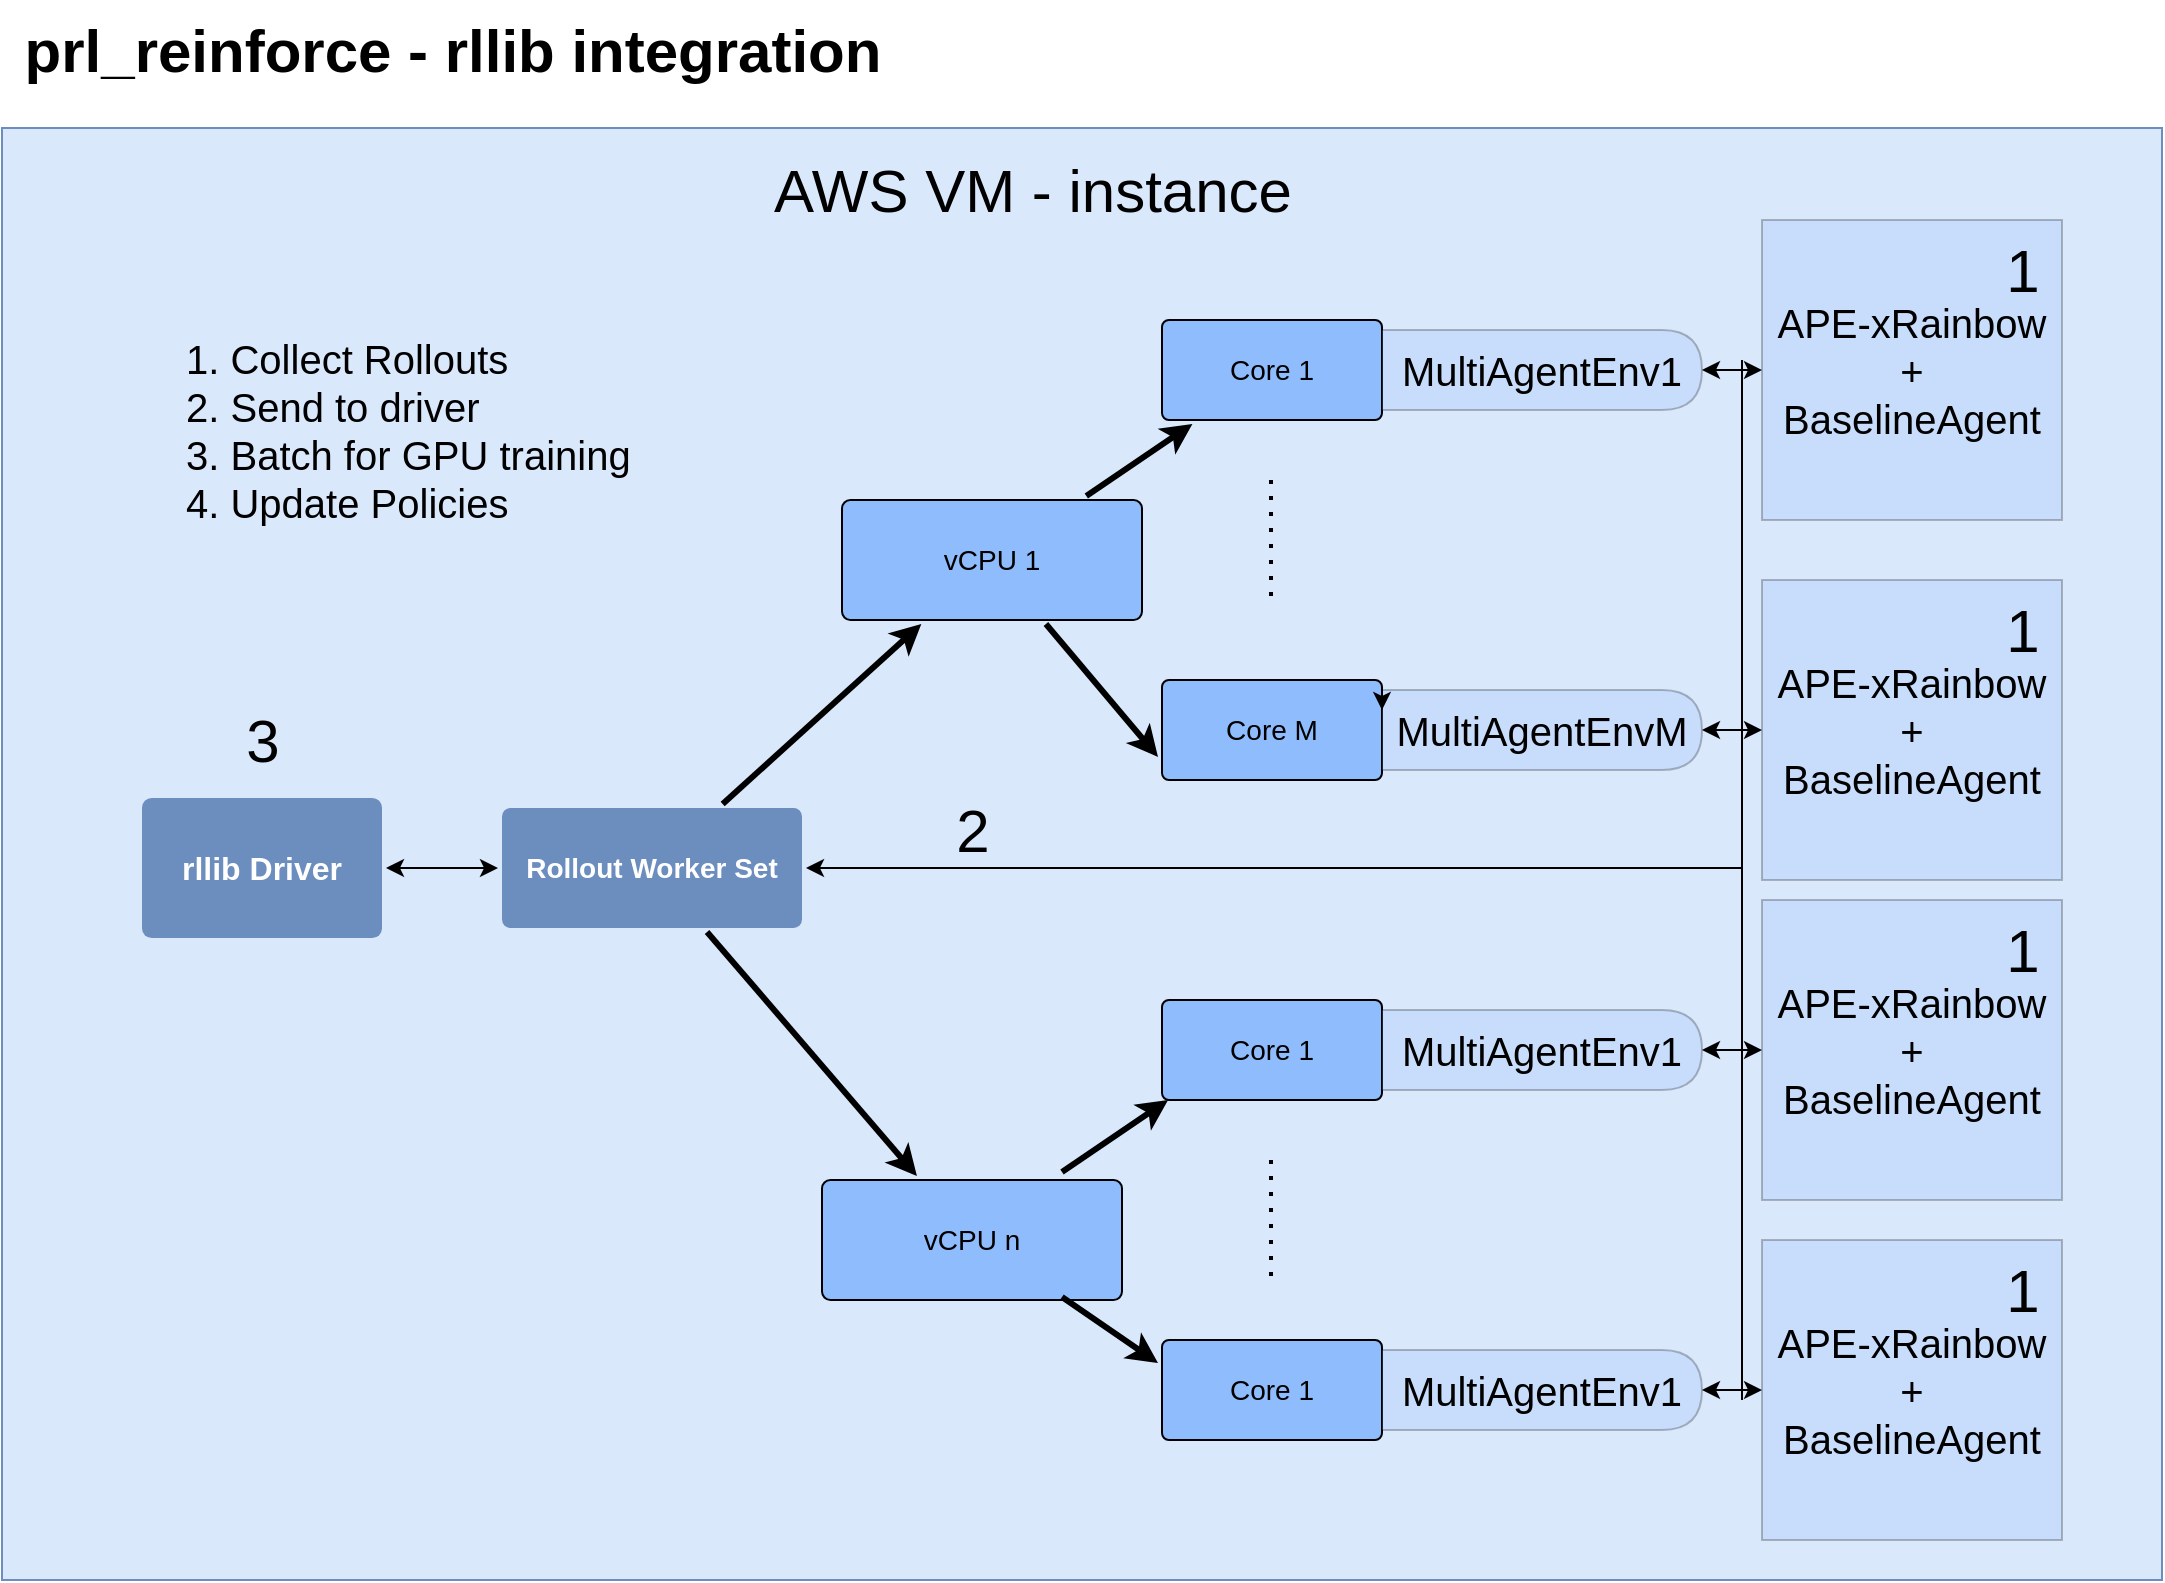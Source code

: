 <mxfile version="20.6.0" type="github">
  <diagram id="6a731a19-8d31-9384-78a2-239565b7b9f0" name="Page-1">
    <mxGraphModel dx="1350" dy="764" grid="1" gridSize="10" guides="1" tooltips="1" connect="1" arrows="1" fold="1" page="1" pageScale="1" pageWidth="1169" pageHeight="827" background="none" math="0" shadow="0">
      <root>
        <mxCell id="0" />
        <mxCell id="1" parent="0" />
        <mxCell id="RcRvpt3t4Wy0LcGU2YB8-1811" value="" style="rounded=0;whiteSpace=wrap;html=1;fontSize=30;fillColor=#dae8fc;strokeColor=#6c8ebf;" vertex="1" parent="1">
          <mxGeometry x="70" y="74" width="1080" height="726" as="geometry" />
        </mxCell>
        <mxCell id="1749" value="rllib Driver" style="rounded=1;whiteSpace=wrap;html=1;shadow=0;labelBackgroundColor=none;strokeColor=none;strokeWidth=3;fillColor=#6C8EBF;fontFamily=Helvetica;fontSize=16;fontColor=#FFFFFF;align=center;fontStyle=1;spacing=5;arcSize=7;perimeterSpacing=2;" parent="1" vertex="1">
          <mxGeometry x="140" y="409" width="120" height="70" as="geometry" />
        </mxCell>
        <mxCell id="1771" value="Rollout Worker Set" style="rounded=1;whiteSpace=wrap;html=1;shadow=0;labelBackgroundColor=none;strokeColor=none;strokeWidth=3;fillColor=#6C8EBF;fontFamily=Helvetica;fontSize=14;fontColor=#FFFFFF;align=center;spacing=5;fontStyle=1;arcSize=7;perimeterSpacing=2;" parent="1" vertex="1">
          <mxGeometry x="320" y="414.0" width="150" height="60" as="geometry" />
        </mxCell>
        <mxCell id="1772" value="vCPU n" style="rounded=1;whiteSpace=wrap;html=1;shadow=0;labelBackgroundColor=none;strokeColor=default;strokeWidth=1;fillColor=#8FBCFC;fontFamily=Helvetica;fontSize=14;fontColor=#000000;align=center;spacing=5;fontStyle=0;arcSize=7;perimeterSpacing=2;" parent="1" vertex="1">
          <mxGeometry x="480" y="600" width="150" height="60" as="geometry" />
        </mxCell>
        <mxCell id="1773" value="" style="edgeStyle=none;rounded=1;jumpStyle=none;html=1;shadow=0;labelBackgroundColor=none;startArrow=none;startFill=0;jettySize=auto;orthogonalLoop=1;strokeColor=#000000;strokeWidth=3;fontFamily=Helvetica;fontSize=14;fontColor=#FFFFFF;spacing=5;fontStyle=1;fillColor=#b0e3e6;" parent="1" source="1771" target="1772" edge="1">
          <mxGeometry relative="1" as="geometry" />
        </mxCell>
        <mxCell id="1778" value="vCPU 1" style="rounded=1;whiteSpace=wrap;html=1;shadow=0;labelBackgroundColor=none;strokeColor=default;strokeWidth=1;fillColor=#8FBCFC;fontFamily=Helvetica;fontSize=14;fontColor=#000000;align=center;spacing=5;fontStyle=0;arcSize=7;perimeterSpacing=2;" parent="1" vertex="1">
          <mxGeometry x="490" y="260" width="150" height="60" as="geometry" />
        </mxCell>
        <mxCell id="1779" value="" style="edgeStyle=none;rounded=1;jumpStyle=none;html=1;shadow=0;labelBackgroundColor=none;startArrow=none;startFill=0;jettySize=auto;orthogonalLoop=1;strokeColor=#000000;strokeWidth=3;fontFamily=Helvetica;fontSize=14;fontColor=#FFFFFF;spacing=5;fontStyle=1;fillColor=#b0e3e6;" parent="1" source="1771" target="1778" edge="1">
          <mxGeometry relative="1" as="geometry" />
        </mxCell>
        <mxCell id="kxRry2doFBvJN5kJtOzZ-1783" value="Core 1" style="rounded=1;whiteSpace=wrap;html=1;shadow=0;labelBackgroundColor=none;strokeColor=default;strokeWidth=1;fillColor=#8FBCFC;fontFamily=Helvetica;fontSize=14;fontColor=#000000;align=center;spacing=5;fontStyle=0;arcSize=7;perimeterSpacing=2;" parent="1" vertex="1">
          <mxGeometry x="650" y="170" width="110" height="50" as="geometry" />
        </mxCell>
        <mxCell id="kxRry2doFBvJN5kJtOzZ-1784" value="" style="edgeStyle=none;rounded=1;jumpStyle=none;html=1;shadow=0;labelBackgroundColor=none;startArrow=none;startFill=0;jettySize=auto;orthogonalLoop=1;strokeColor=#000000;strokeWidth=3;fontFamily=Helvetica;fontSize=14;fontColor=#FFFFFF;spacing=5;fontStyle=1;fillColor=#b0e3e6;" parent="1" source="1778" target="kxRry2doFBvJN5kJtOzZ-1783" edge="1">
          <mxGeometry relative="1" as="geometry">
            <mxPoint x="689.998" y="280.5" as="sourcePoint" />
            <mxPoint x="810" y="150" as="targetPoint" />
          </mxGeometry>
        </mxCell>
        <mxCell id="kxRry2doFBvJN5kJtOzZ-1785" value="" style="edgeStyle=none;rounded=1;jumpStyle=none;html=1;shadow=0;labelBackgroundColor=none;startArrow=none;startFill=0;jettySize=auto;orthogonalLoop=1;strokeColor=#000000;strokeWidth=3;fontFamily=Helvetica;fontSize=14;fontColor=#FFFFFF;spacing=5;fontStyle=1;fillColor=#b0e3e6;entryX=0;entryY=0.75;entryDx=0;entryDy=0;" parent="1" source="1778" target="kxRry2doFBvJN5kJtOzZ-1786" edge="1">
          <mxGeometry relative="1" as="geometry">
            <mxPoint x="737" y="230.004" as="sourcePoint" />
            <mxPoint x="830" y="192.98" as="targetPoint" />
          </mxGeometry>
        </mxCell>
        <mxCell id="kxRry2doFBvJN5kJtOzZ-1786" value="Core M" style="rounded=1;whiteSpace=wrap;html=1;shadow=0;labelBackgroundColor=none;strokeColor=default;strokeWidth=1;fillColor=#8FBCFC;fontFamily=Helvetica;fontSize=14;fontColor=#000000;align=center;spacing=5;fontStyle=0;arcSize=7;perimeterSpacing=2;" parent="1" vertex="1">
          <mxGeometry x="650" y="350" width="110" height="50" as="geometry" />
        </mxCell>
        <mxCell id="kxRry2doFBvJN5kJtOzZ-1791" value="MultiAgentEnv1" style="shape=delay;whiteSpace=wrap;html=1;strokeColor=default;strokeWidth=1;fontSize=20;fontColor=#000000;fillColor=#8FBCFC;gradientColor=none;opacity=25;" parent="1" vertex="1">
          <mxGeometry x="760" y="175" width="160" height="40" as="geometry" />
        </mxCell>
        <mxCell id="kxRry2doFBvJN5kJtOzZ-1792" value="MultiAgentEnvM" style="shape=delay;whiteSpace=wrap;html=1;strokeColor=default;strokeWidth=1;fontSize=20;fontColor=#000000;fillColor=#8FBCFC;gradientColor=none;opacity=25;" parent="1" vertex="1">
          <mxGeometry x="760" y="355" width="160" height="40" as="geometry" />
        </mxCell>
        <mxCell id="kxRry2doFBvJN5kJtOzZ-1797" value="&lt;div&gt;APE-xRainbow&lt;/div&gt;&lt;div&gt;+&lt;/div&gt;&lt;div&gt;BaselineAgent&lt;br&gt;&lt;/div&gt;" style="whiteSpace=wrap;html=1;aspect=fixed;strokeColor=default;strokeWidth=1;fontSize=20;fontColor=#000000;fillColor=#8FBCFC;gradientColor=none;opacity=25;" parent="1" vertex="1">
          <mxGeometry x="950" y="300" width="150" height="150" as="geometry" />
        </mxCell>
        <mxCell id="kxRry2doFBvJN5kJtOzZ-1798" value="&lt;div align=&quot;left&quot;&gt;1. Collect Rollouts &lt;br&gt;&lt;/div&gt;&lt;div align=&quot;left&quot;&gt;2. Send to driver &lt;br&gt;&lt;/div&gt;&lt;div align=&quot;left&quot;&gt;3. Batch for GPU training&lt;/div&gt;&lt;div align=&quot;left&quot;&gt;4. Update Policies&lt;br&gt;&lt;/div&gt;" style="text;html=1;align=left;verticalAlign=middle;resizable=0;points=[];autosize=1;strokeColor=none;fillColor=none;fontSize=20;fontColor=#000000;strokeWidth=1;opacity=25;" parent="1" vertex="1">
          <mxGeometry x="160" y="170" width="240" height="110" as="geometry" />
        </mxCell>
        <mxCell id="kxRry2doFBvJN5kJtOzZ-1799" style="edgeStyle=orthogonalEdgeStyle;rounded=0;orthogonalLoop=1;jettySize=auto;html=1;exitX=0;exitY=0;exitDx=0;exitDy=0;entryX=0;entryY=0.25;entryDx=0;entryDy=0;strokeColor=#000000;fontSize=20;fontColor=#000000;" parent="1" source="kxRry2doFBvJN5kJtOzZ-1792" target="kxRry2doFBvJN5kJtOzZ-1792" edge="1">
          <mxGeometry relative="1" as="geometry" />
        </mxCell>
        <mxCell id="RcRvpt3t4Wy0LcGU2YB8-1779" value="&lt;font size=&quot;1&quot;&gt;&lt;b style=&quot;font-size: 30px;&quot;&gt;prl_reinforce - rllib integration&lt;/b&gt;&lt;/font&gt;" style="text;html=1;align=center;verticalAlign=middle;resizable=0;points=[];autosize=1;strokeColor=none;fillColor=none;" vertex="1" parent="1">
          <mxGeometry x="70" y="10" width="450" height="50" as="geometry" />
        </mxCell>
        <mxCell id="RcRvpt3t4Wy0LcGU2YB8-1781" value="&lt;div&gt;APE-xRainbow&lt;/div&gt;&lt;div&gt;+&lt;/div&gt;&lt;div&gt;BaselineAgent&lt;br&gt;&lt;/div&gt;" style="whiteSpace=wrap;html=1;aspect=fixed;strokeColor=default;strokeWidth=1;fontSize=20;fontColor=#000000;fillColor=#8FBCFC;gradientColor=none;opacity=25;" vertex="1" parent="1">
          <mxGeometry x="950" y="120" width="150" height="150" as="geometry" />
        </mxCell>
        <mxCell id="RcRvpt3t4Wy0LcGU2YB8-1782" value="" style="endArrow=classic;startArrow=classic;html=1;rounded=0;fontSize=30;exitX=1;exitY=0.5;exitDx=0;exitDy=0;" edge="1" parent="1" source="kxRry2doFBvJN5kJtOzZ-1792" target="kxRry2doFBvJN5kJtOzZ-1797">
          <mxGeometry width="50" height="50" relative="1" as="geometry">
            <mxPoint x="560" y="420" as="sourcePoint" />
            <mxPoint x="610" y="370" as="targetPoint" />
          </mxGeometry>
        </mxCell>
        <mxCell id="RcRvpt3t4Wy0LcGU2YB8-1783" value="" style="endArrow=classic;startArrow=classic;html=1;rounded=0;fontSize=30;exitX=1;exitY=0.5;exitDx=0;exitDy=0;entryX=0;entryY=0.5;entryDx=0;entryDy=0;" edge="1" parent="1" source="kxRry2doFBvJN5kJtOzZ-1791" target="RcRvpt3t4Wy0LcGU2YB8-1781">
          <mxGeometry width="50" height="50" relative="1" as="geometry">
            <mxPoint x="930" y="385" as="sourcePoint" />
            <mxPoint x="960" y="385" as="targetPoint" />
          </mxGeometry>
        </mxCell>
        <mxCell id="RcRvpt3t4Wy0LcGU2YB8-1792" value="Core 1" style="rounded=1;whiteSpace=wrap;html=1;shadow=0;labelBackgroundColor=none;strokeColor=default;strokeWidth=1;fillColor=#8FBCFC;fontFamily=Helvetica;fontSize=14;fontColor=#000000;align=center;spacing=5;fontStyle=0;arcSize=7;perimeterSpacing=2;" vertex="1" parent="1">
          <mxGeometry x="650" y="680" width="110" height="50" as="geometry" />
        </mxCell>
        <mxCell id="RcRvpt3t4Wy0LcGU2YB8-1793" value="MultiAgentEnv1" style="shape=delay;whiteSpace=wrap;html=1;strokeColor=default;strokeWidth=1;fontSize=20;fontColor=#000000;fillColor=#8FBCFC;gradientColor=none;opacity=25;" vertex="1" parent="1">
          <mxGeometry x="760" y="685" width="160" height="40" as="geometry" />
        </mxCell>
        <mxCell id="RcRvpt3t4Wy0LcGU2YB8-1794" value="&lt;div&gt;APE-xRainbow&lt;/div&gt;&lt;div&gt;+&lt;/div&gt;&lt;div&gt;BaselineAgent&lt;br&gt;&lt;/div&gt;" style="whiteSpace=wrap;html=1;aspect=fixed;strokeColor=default;strokeWidth=1;fontSize=20;fontColor=#000000;fillColor=#8FBCFC;gradientColor=none;opacity=25;" vertex="1" parent="1">
          <mxGeometry x="950" y="630" width="150" height="150" as="geometry" />
        </mxCell>
        <mxCell id="RcRvpt3t4Wy0LcGU2YB8-1795" value="" style="endArrow=classic;startArrow=classic;html=1;rounded=0;fontSize=30;exitX=1;exitY=0.5;exitDx=0;exitDy=0;entryX=0;entryY=0.5;entryDx=0;entryDy=0;" edge="1" parent="1" source="RcRvpt3t4Wy0LcGU2YB8-1793" target="RcRvpt3t4Wy0LcGU2YB8-1794">
          <mxGeometry width="50" height="50" relative="1" as="geometry">
            <mxPoint x="930" y="895" as="sourcePoint" />
            <mxPoint x="960" y="895" as="targetPoint" />
          </mxGeometry>
        </mxCell>
        <mxCell id="RcRvpt3t4Wy0LcGU2YB8-1802" value="Core 1" style="rounded=1;whiteSpace=wrap;html=1;shadow=0;labelBackgroundColor=none;strokeColor=default;strokeWidth=1;fillColor=#8FBCFC;fontFamily=Helvetica;fontSize=14;fontColor=#000000;align=center;spacing=5;fontStyle=0;arcSize=7;perimeterSpacing=2;" vertex="1" parent="1">
          <mxGeometry x="650" y="510" width="110" height="50" as="geometry" />
        </mxCell>
        <mxCell id="RcRvpt3t4Wy0LcGU2YB8-1803" value="MultiAgentEnv1" style="shape=delay;whiteSpace=wrap;html=1;strokeColor=default;strokeWidth=1;fontSize=20;fontColor=#000000;fillColor=#8FBCFC;gradientColor=none;opacity=25;" vertex="1" parent="1">
          <mxGeometry x="760" y="515" width="160" height="40" as="geometry" />
        </mxCell>
        <mxCell id="RcRvpt3t4Wy0LcGU2YB8-1804" value="&lt;div&gt;APE-xRainbow&lt;/div&gt;&lt;div&gt;+&lt;/div&gt;&lt;div&gt;BaselineAgent&lt;br&gt;&lt;/div&gt;" style="whiteSpace=wrap;html=1;aspect=fixed;strokeColor=default;strokeWidth=1;fontSize=20;fontColor=#000000;fillColor=#8FBCFC;gradientColor=none;opacity=25;" vertex="1" parent="1">
          <mxGeometry x="950" y="460" width="150" height="150" as="geometry" />
        </mxCell>
        <mxCell id="RcRvpt3t4Wy0LcGU2YB8-1805" value="" style="endArrow=classic;startArrow=classic;html=1;rounded=0;fontSize=30;exitX=1;exitY=0.5;exitDx=0;exitDy=0;entryX=0;entryY=0.5;entryDx=0;entryDy=0;" edge="1" parent="1" source="RcRvpt3t4Wy0LcGU2YB8-1803" target="RcRvpt3t4Wy0LcGU2YB8-1804">
          <mxGeometry width="50" height="50" relative="1" as="geometry">
            <mxPoint x="930" y="725" as="sourcePoint" />
            <mxPoint x="960" y="725" as="targetPoint" />
          </mxGeometry>
        </mxCell>
        <mxCell id="RcRvpt3t4Wy0LcGU2YB8-1823" value="" style="endArrow=classic;html=1;rounded=0;fontSize=30;" edge="1" parent="1" target="1771">
          <mxGeometry width="50" height="50" relative="1" as="geometry">
            <mxPoint x="940" y="444" as="sourcePoint" />
            <mxPoint x="690" y="400" as="targetPoint" />
          </mxGeometry>
        </mxCell>
        <mxCell id="RcRvpt3t4Wy0LcGU2YB8-1806" value="" style="edgeStyle=none;rounded=1;jumpStyle=none;html=1;shadow=0;labelBackgroundColor=none;startArrow=none;startFill=0;jettySize=auto;orthogonalLoop=1;strokeColor=#000000;strokeWidth=3;fontFamily=Helvetica;fontSize=14;fontColor=#FFFFFF;spacing=5;fontStyle=1;fillColor=#b0e3e6;" edge="1" parent="1">
          <mxGeometry relative="1" as="geometry">
            <mxPoint x="599.998" y="596" as="sourcePoint" />
            <mxPoint x="653.051" y="560" as="targetPoint" />
          </mxGeometry>
        </mxCell>
        <mxCell id="RcRvpt3t4Wy0LcGU2YB8-1808" value="" style="edgeStyle=none;rounded=1;jumpStyle=none;html=1;shadow=0;labelBackgroundColor=none;startArrow=none;startFill=0;jettySize=auto;orthogonalLoop=1;strokeColor=#000000;strokeWidth=3;fontFamily=Helvetica;fontSize=14;fontColor=#FFFFFF;spacing=5;fontStyle=1;fillColor=#b0e3e6;entryX=0;entryY=0.25;entryDx=0;entryDy=0;" edge="1" parent="1" target="RcRvpt3t4Wy0LcGU2YB8-1792">
          <mxGeometry relative="1" as="geometry">
            <mxPoint x="600.004" y="658.5" as="sourcePoint" />
            <mxPoint x="656.04" y="725" as="targetPoint" />
          </mxGeometry>
        </mxCell>
        <mxCell id="RcRvpt3t4Wy0LcGU2YB8-1809" value="" style="endArrow=classic;startArrow=classic;html=1;rounded=0;fontSize=30;exitX=1;exitY=0.5;exitDx=0;exitDy=0;" edge="1" parent="1" source="1749" target="1771">
          <mxGeometry width="50" height="50" relative="1" as="geometry">
            <mxPoint x="270" y="500" as="sourcePoint" />
            <mxPoint x="320" y="450" as="targetPoint" />
          </mxGeometry>
        </mxCell>
        <mxCell id="RcRvpt3t4Wy0LcGU2YB8-1812" value="AWS VM - instance" style="text;html=1;align=center;verticalAlign=middle;resizable=0;points=[];autosize=1;strokeColor=none;fillColor=none;fontSize=30;" vertex="1" parent="1">
          <mxGeometry x="445" y="80" width="280" height="50" as="geometry" />
        </mxCell>
        <mxCell id="RcRvpt3t4Wy0LcGU2YB8-1815" value="1" style="text;html=1;align=center;verticalAlign=middle;resizable=0;points=[];autosize=1;strokeColor=none;fillColor=none;fontSize=30;" vertex="1" parent="1">
          <mxGeometry x="1060" y="120" width="40" height="50" as="geometry" />
        </mxCell>
        <mxCell id="RcRvpt3t4Wy0LcGU2YB8-1817" value="1" style="text;html=1;align=center;verticalAlign=middle;resizable=0;points=[];autosize=1;strokeColor=none;fillColor=none;fontSize=30;" vertex="1" parent="1">
          <mxGeometry x="1060" y="300" width="40" height="50" as="geometry" />
        </mxCell>
        <mxCell id="RcRvpt3t4Wy0LcGU2YB8-1818" value="1" style="text;html=1;align=center;verticalAlign=middle;resizable=0;points=[];autosize=1;strokeColor=none;fillColor=none;fontSize=30;" vertex="1" parent="1">
          <mxGeometry x="1060" y="460" width="40" height="50" as="geometry" />
        </mxCell>
        <mxCell id="RcRvpt3t4Wy0LcGU2YB8-1819" value="1" style="text;html=1;align=center;verticalAlign=middle;resizable=0;points=[];autosize=1;strokeColor=none;fillColor=none;fontSize=30;" vertex="1" parent="1">
          <mxGeometry x="1060" y="630" width="40" height="50" as="geometry" />
        </mxCell>
        <mxCell id="RcRvpt3t4Wy0LcGU2YB8-1820" value="" style="endArrow=none;html=1;rounded=0;fontSize=30;" edge="1" parent="1">
          <mxGeometry width="50" height="50" relative="1" as="geometry">
            <mxPoint x="940" y="710" as="sourcePoint" />
            <mxPoint x="940" y="190" as="targetPoint" />
          </mxGeometry>
        </mxCell>
        <mxCell id="RcRvpt3t4Wy0LcGU2YB8-1825" value="2" style="text;html=1;align=center;verticalAlign=middle;resizable=0;points=[];autosize=1;strokeColor=none;fillColor=none;fontSize=30;" vertex="1" parent="1">
          <mxGeometry x="535" y="400" width="40" height="50" as="geometry" />
        </mxCell>
        <mxCell id="RcRvpt3t4Wy0LcGU2YB8-1826" value="3" style="text;html=1;align=center;verticalAlign=middle;resizable=0;points=[];autosize=1;strokeColor=none;fillColor=none;fontSize=30;" vertex="1" parent="1">
          <mxGeometry x="180" y="355" width="40" height="50" as="geometry" />
        </mxCell>
        <mxCell id="RcRvpt3t4Wy0LcGU2YB8-1827" value="" style="endArrow=none;dashed=1;html=1;dashPattern=1 3;strokeWidth=2;rounded=0;fontSize=30;" edge="1" parent="1">
          <mxGeometry width="50" height="50" relative="1" as="geometry">
            <mxPoint x="704.5" y="250" as="sourcePoint" />
            <mxPoint x="704.5" y="310" as="targetPoint" />
          </mxGeometry>
        </mxCell>
        <mxCell id="RcRvpt3t4Wy0LcGU2YB8-1829" value="" style="endArrow=none;dashed=1;html=1;dashPattern=1 3;strokeWidth=2;rounded=0;fontSize=30;" edge="1" parent="1">
          <mxGeometry width="50" height="50" relative="1" as="geometry">
            <mxPoint x="704.5" y="590" as="sourcePoint" />
            <mxPoint x="704.5" y="650" as="targetPoint" />
          </mxGeometry>
        </mxCell>
      </root>
    </mxGraphModel>
  </diagram>
</mxfile>

